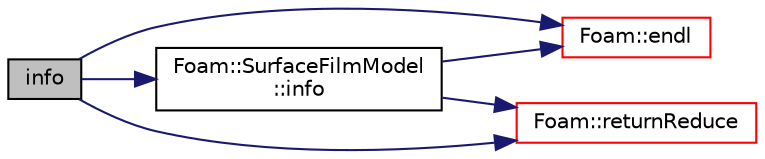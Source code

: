 digraph "info"
{
  bgcolor="transparent";
  edge [fontname="Helvetica",fontsize="10",labelfontname="Helvetica",labelfontsize="10"];
  node [fontname="Helvetica",fontsize="10",shape=record];
  rankdir="LR";
  Node1 [label="info",height=0.2,width=0.4,color="black", fillcolor="grey75", style="filled", fontcolor="black"];
  Node1 -> Node2 [color="midnightblue",fontsize="10",style="solid",fontname="Helvetica"];
  Node2 [label="Foam::endl",height=0.2,width=0.4,color="red",URL="$a10675.html#a2db8fe02a0d3909e9351bb4275b23ce4",tooltip="Add newline and flush stream. "];
  Node1 -> Node3 [color="midnightblue",fontsize="10",style="solid",fontname="Helvetica"];
  Node3 [label="Foam::SurfaceFilmModel\l::info",height=0.2,width=0.4,color="black",URL="$a02467.html#a535c2aef67becff77ed292ab0eceb44c",tooltip="Write surface film info to stream. "];
  Node3 -> Node2 [color="midnightblue",fontsize="10",style="solid",fontname="Helvetica"];
  Node3 -> Node4 [color="midnightblue",fontsize="10",style="solid",fontname="Helvetica"];
  Node4 [label="Foam::returnReduce",height=0.2,width=0.4,color="red",URL="$a10675.html#a8d528a67d2a9c6fe4fb94bc86872624b"];
  Node1 -> Node4 [color="midnightblue",fontsize="10",style="solid",fontname="Helvetica"];
}
